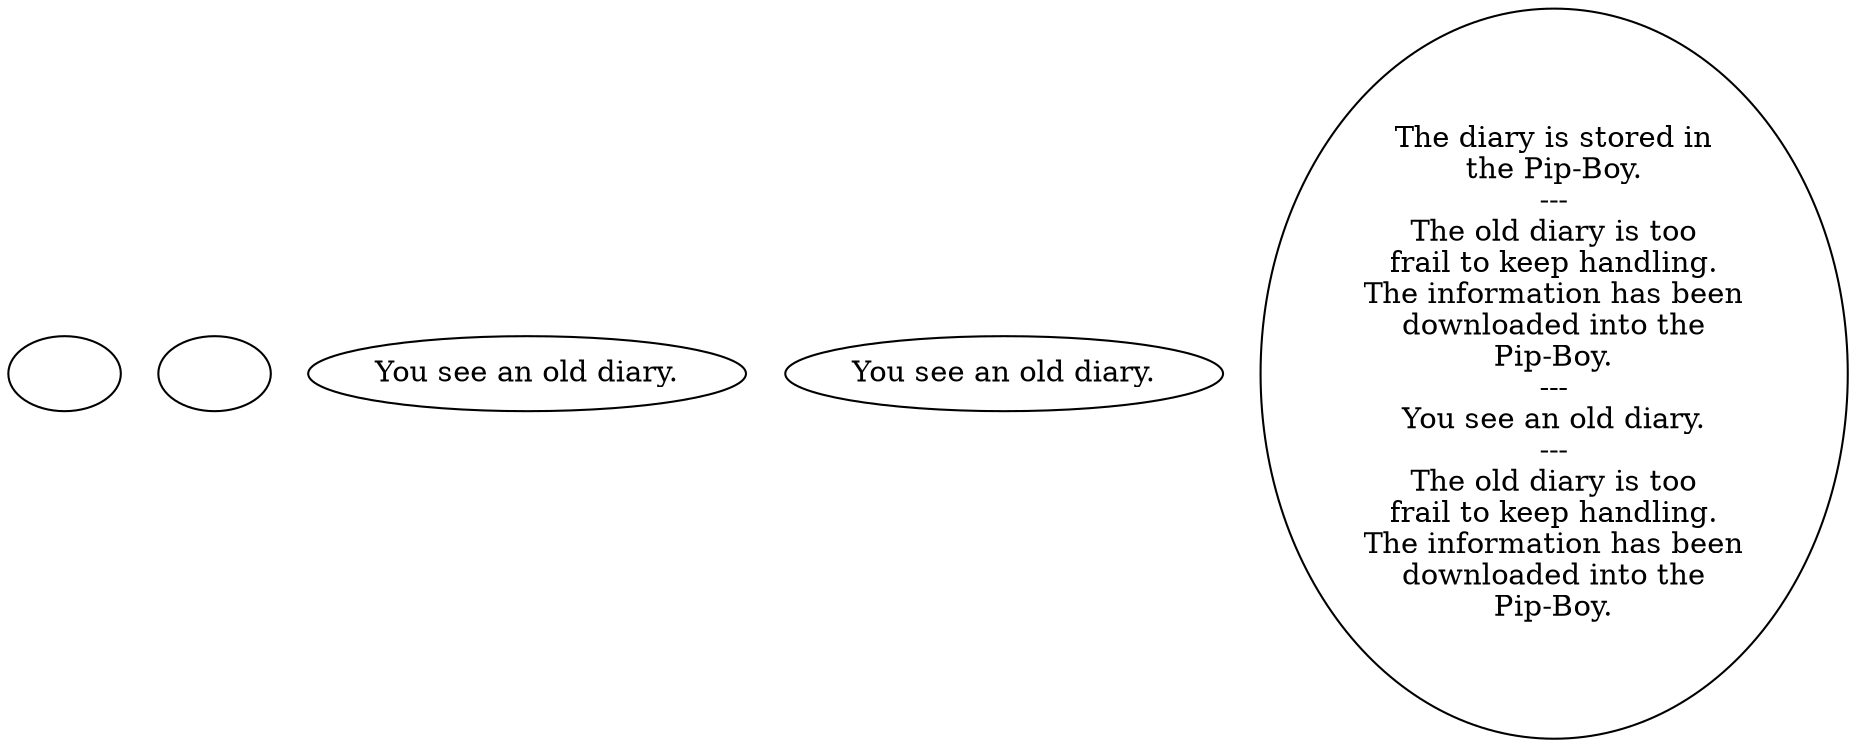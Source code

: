 digraph diDiary {
  "checkPartyMembersNearDoor" [style=filled       fillcolor="#FFFFFF"       color="#000000"]
  "checkPartyMembersNearDoor" [label=""]
  "start" [style=filled       fillcolor="#FFFFFF"       color="#000000"]
  "start" [label=""]
  "look_at_p_proc" [style=filled       fillcolor="#FFFFFF"       color="#000000"]
  "look_at_p_proc" [label="You see an old diary."]
  "description_p_proc" [style=filled       fillcolor="#FFFFFF"       color="#000000"]
  "description_p_proc" [label="You see an old diary."]
  "use_p_proc" [style=filled       fillcolor="#FFFFFF"       color="#000000"]
  "use_p_proc" [label="The diary is stored in\nthe Pip-Boy.\n---\nThe old diary is too\nfrail to keep handling.\nThe information has been\ndownloaded into the\nPip-Boy.\n---\nYou see an old diary.\n---\nThe old diary is too\nfrail to keep handling.\nThe information has been\ndownloaded into the\nPip-Boy."]
}